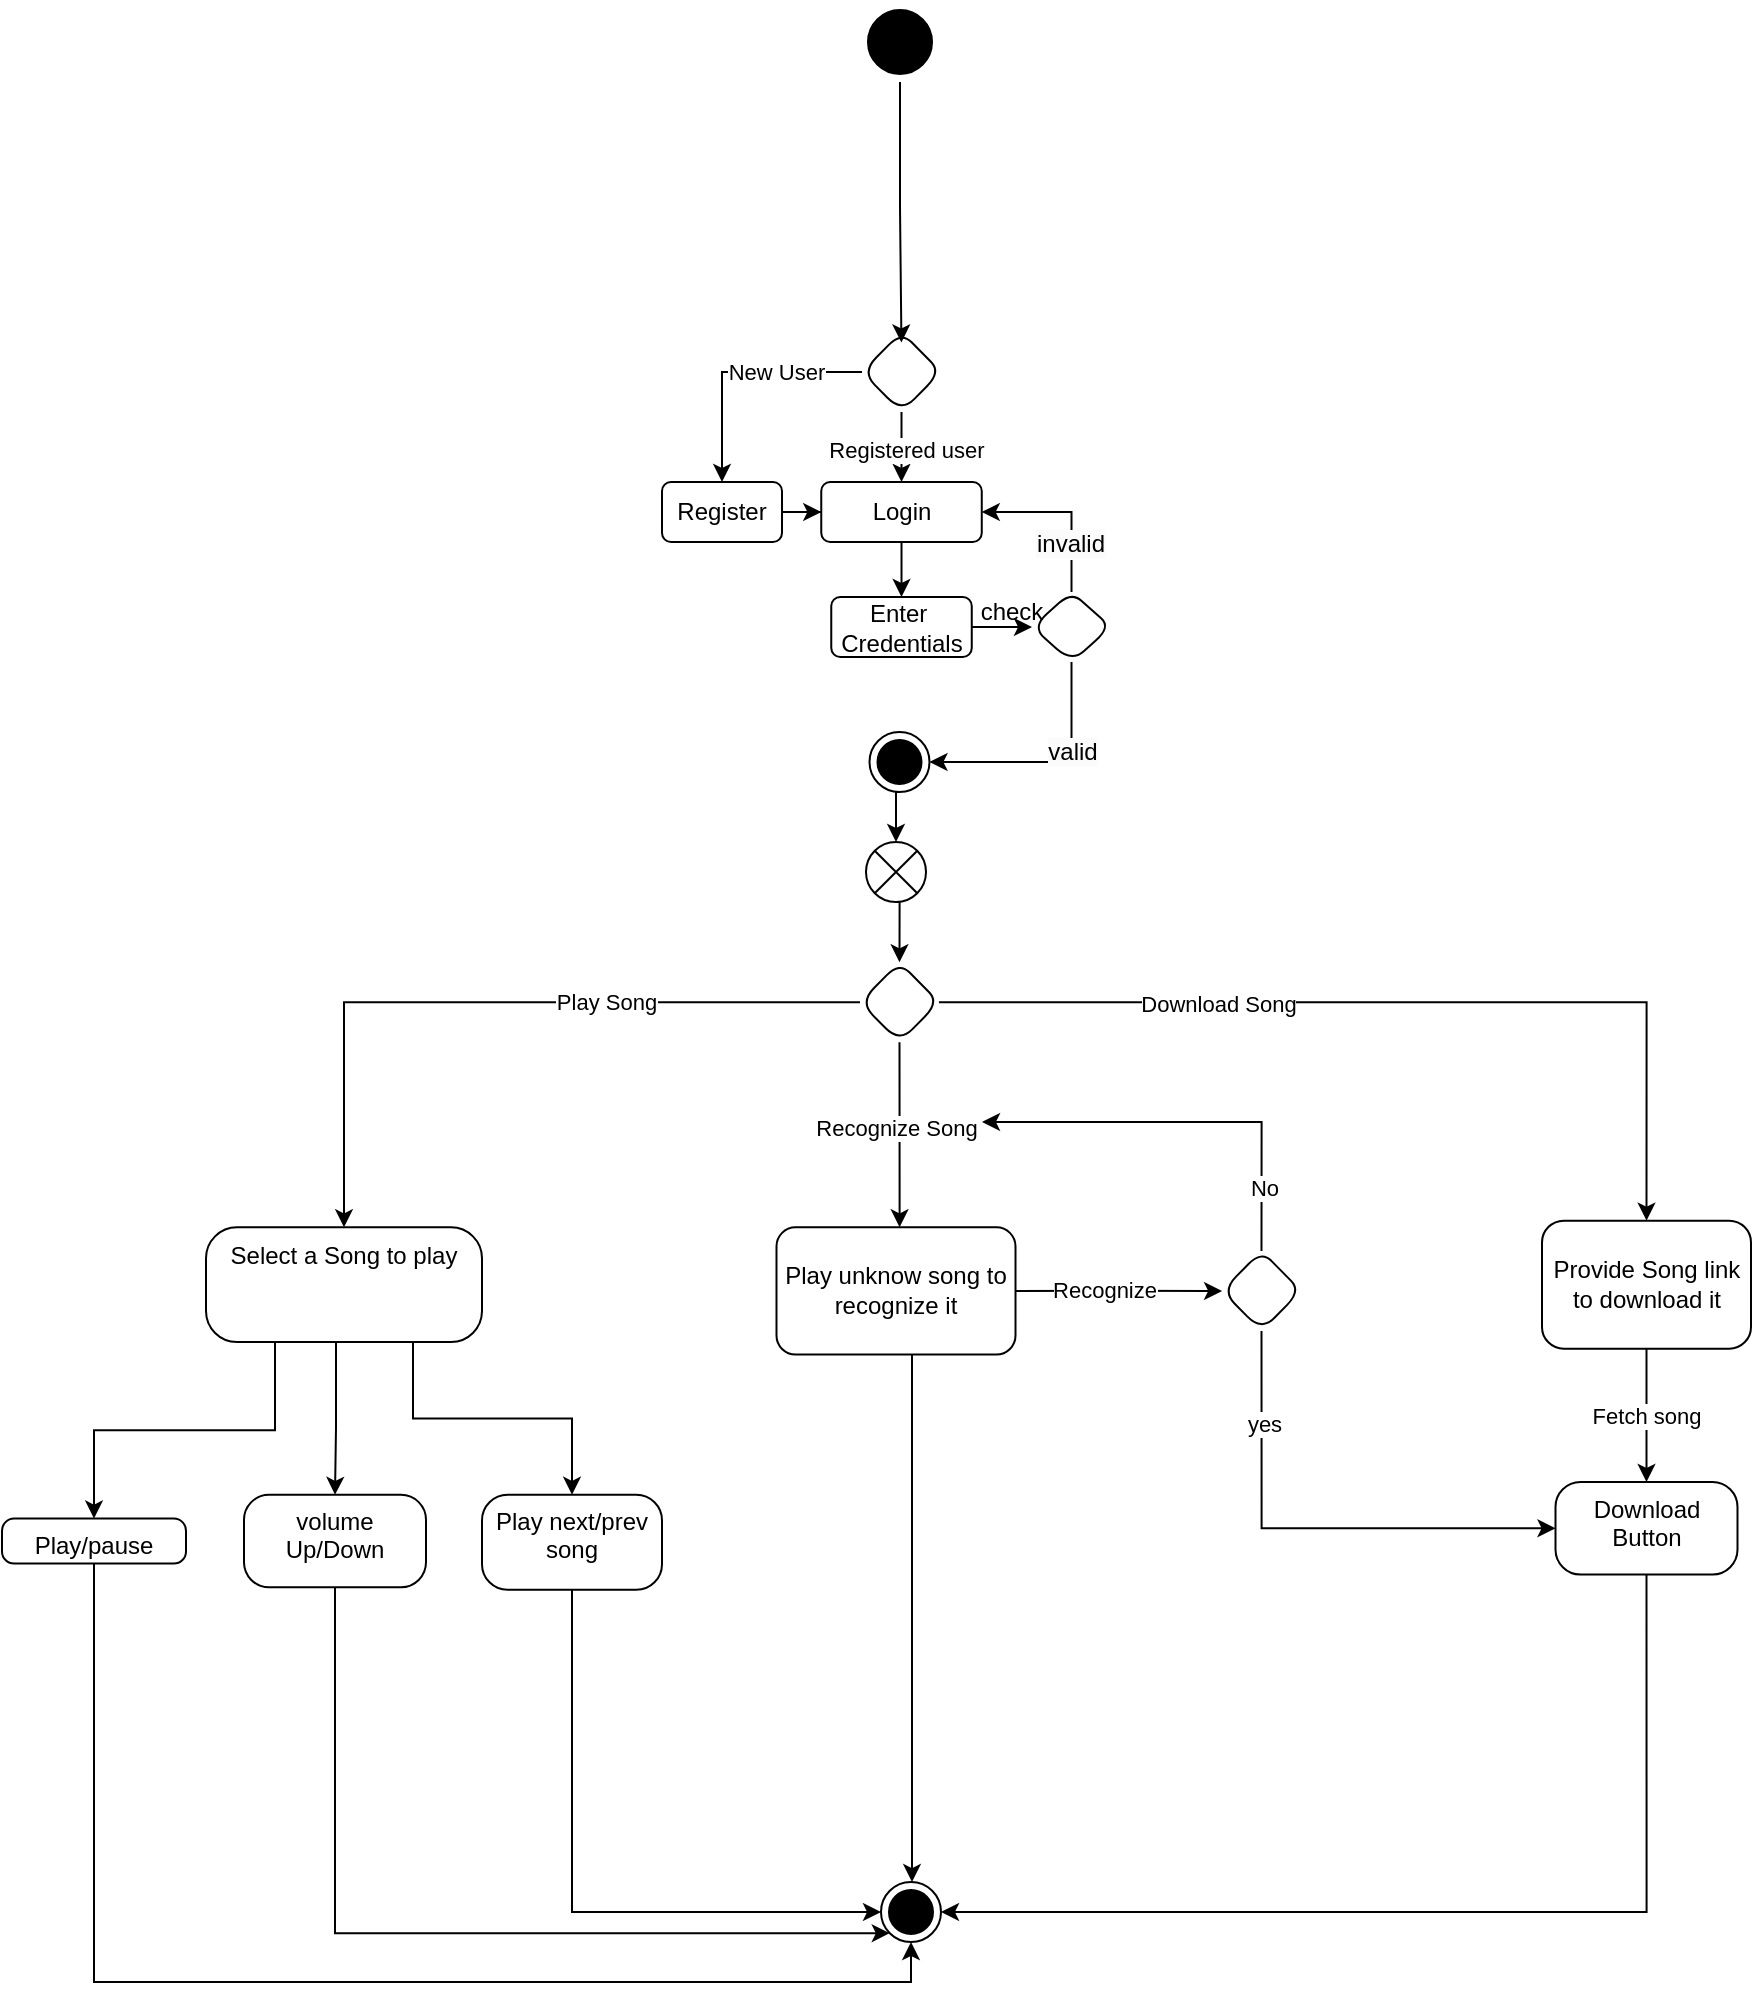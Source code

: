 <mxfile version="22.1.21" type="device">
  <diagram name="Page-1" id="V6mbv0PdjWj4sOIzdAwm">
    <mxGraphModel dx="1868" dy="1118" grid="0" gridSize="10" guides="1" tooltips="1" connect="1" arrows="1" fold="1" page="0" pageScale="1" pageWidth="827" pageHeight="1169" math="0" shadow="0">
      <root>
        <mxCell id="0" />
        <mxCell id="1" parent="0" />
        <mxCell id="DS5JqsqJxA0wxRA0O67M-10" value="" style="ellipse;html=1;shape=startState;fillColor=#000000;strokeColor=#000000;" parent="1" vertex="1">
          <mxGeometry x="399" y="130" width="40" height="40" as="geometry" />
        </mxCell>
        <mxCell id="DS5JqsqJxA0wxRA0O67M-20" value="" style="edgeStyle=orthogonalEdgeStyle;rounded=0;orthogonalLoop=1;jettySize=auto;html=1;" parent="1" source="DS5JqsqJxA0wxRA0O67M-15" target="DS5JqsqJxA0wxRA0O67M-18" edge="1">
          <mxGeometry relative="1" as="geometry" />
        </mxCell>
        <mxCell id="DS5JqsqJxA0wxRA0O67M-21" value="New User" style="edgeLabel;html=1;align=center;verticalAlign=middle;resizable=0;points=[];" parent="DS5JqsqJxA0wxRA0O67M-20" connectable="0" vertex="1">
          <mxGeometry x="-0.305" y="5" relative="1" as="geometry">
            <mxPoint y="-5" as="offset" />
          </mxGeometry>
        </mxCell>
        <mxCell id="DS5JqsqJxA0wxRA0O67M-23" value="" style="edgeStyle=orthogonalEdgeStyle;rounded=0;orthogonalLoop=1;jettySize=auto;html=1;" parent="1" source="DS5JqsqJxA0wxRA0O67M-15" target="DS5JqsqJxA0wxRA0O67M-22" edge="1">
          <mxGeometry relative="1" as="geometry" />
        </mxCell>
        <mxCell id="DS5JqsqJxA0wxRA0O67M-24" value="Registered user" style="edgeLabel;html=1;align=center;verticalAlign=middle;resizable=0;points=[];" parent="DS5JqsqJxA0wxRA0O67M-23" connectable="0" vertex="1">
          <mxGeometry x="-0.178" y="1" relative="1" as="geometry">
            <mxPoint x="1" as="offset" />
          </mxGeometry>
        </mxCell>
        <mxCell id="DS5JqsqJxA0wxRA0O67M-15" value="" style="rhombus;whiteSpace=wrap;html=1;rounded=1;direction=south;" parent="1" vertex="1">
          <mxGeometry x="400" y="295" width="39.5" height="40" as="geometry" />
        </mxCell>
        <mxCell id="DS5JqsqJxA0wxRA0O67M-28" value="" style="edgeStyle=orthogonalEdgeStyle;rounded=0;orthogonalLoop=1;jettySize=auto;html=1;" parent="1" source="DS5JqsqJxA0wxRA0O67M-18" target="DS5JqsqJxA0wxRA0O67M-22" edge="1">
          <mxGeometry relative="1" as="geometry" />
        </mxCell>
        <mxCell id="DS5JqsqJxA0wxRA0O67M-18" value="Register" style="rounded=1;whiteSpace=wrap;html=1;" parent="1" vertex="1">
          <mxGeometry x="300" y="370" width="60" height="30" as="geometry" />
        </mxCell>
        <mxCell id="DS5JqsqJxA0wxRA0O67M-30" style="edgeStyle=orthogonalEdgeStyle;rounded=0;orthogonalLoop=1;jettySize=auto;html=1;exitX=0.5;exitY=1;exitDx=0;exitDy=0;entryX=0.5;entryY=0;entryDx=0;entryDy=0;" parent="1" source="DS5JqsqJxA0wxRA0O67M-22" target="DS5JqsqJxA0wxRA0O67M-29" edge="1">
          <mxGeometry relative="1" as="geometry" />
        </mxCell>
        <mxCell id="DS5JqsqJxA0wxRA0O67M-22" value="Login" style="rounded=1;whiteSpace=wrap;html=1;" parent="1" vertex="1">
          <mxGeometry x="379.63" y="370" width="80.25" height="30" as="geometry" />
        </mxCell>
        <mxCell id="DS5JqsqJxA0wxRA0O67M-37" value="" style="edgeStyle=orthogonalEdgeStyle;rounded=0;orthogonalLoop=1;jettySize=auto;html=1;" parent="1" source="DS5JqsqJxA0wxRA0O67M-29" target="DS5JqsqJxA0wxRA0O67M-31" edge="1">
          <mxGeometry relative="1" as="geometry" />
        </mxCell>
        <mxCell id="DS5JqsqJxA0wxRA0O67M-29" value="Enter&amp;nbsp;&lt;div&gt;Credentials&lt;/div&gt;" style="rounded=1;whiteSpace=wrap;html=1;" parent="1" vertex="1">
          <mxGeometry x="384.63" y="427.5" width="70.25" height="30" as="geometry" />
        </mxCell>
        <mxCell id="DS5JqsqJxA0wxRA0O67M-39" value="" style="edgeStyle=orthogonalEdgeStyle;rounded=0;orthogonalLoop=1;jettySize=auto;html=1;" parent="1" source="DS5JqsqJxA0wxRA0O67M-31" target="DS5JqsqJxA0wxRA0O67M-38" edge="1">
          <mxGeometry relative="1" as="geometry">
            <Array as="points">
              <mxPoint x="505" y="510" />
            </Array>
          </mxGeometry>
        </mxCell>
        <mxCell id="R2lWPTxilDEeVcOw_J4q-102" value="&lt;span style=&quot;font-size: 12px; text-wrap: wrap; background-color: rgb(251, 251, 251);&quot;&gt;valid&lt;/span&gt;" style="edgeLabel;html=1;align=center;verticalAlign=middle;resizable=0;points=[];" parent="DS5JqsqJxA0wxRA0O67M-39" vertex="1" connectable="0">
          <mxGeometry x="-0.272" relative="1" as="geometry">
            <mxPoint y="1" as="offset" />
          </mxGeometry>
        </mxCell>
        <mxCell id="DS5JqsqJxA0wxRA0O67M-45" value="" style="edgeStyle=orthogonalEdgeStyle;rounded=0;orthogonalLoop=1;jettySize=auto;html=1;" parent="1" source="DS5JqsqJxA0wxRA0O67M-31" target="DS5JqsqJxA0wxRA0O67M-22" edge="1">
          <mxGeometry relative="1" as="geometry">
            <Array as="points">
              <mxPoint x="505" y="385" />
            </Array>
          </mxGeometry>
        </mxCell>
        <mxCell id="R2lWPTxilDEeVcOw_J4q-101" value="&lt;span style=&quot;font-size: 12px; text-wrap: wrap; background-color: rgb(251, 251, 251);&quot;&gt;invalid&lt;/span&gt;" style="edgeLabel;html=1;align=center;verticalAlign=middle;resizable=0;points=[];" parent="DS5JqsqJxA0wxRA0O67M-45" vertex="1" connectable="0">
          <mxGeometry x="-0.435" y="1" relative="1" as="geometry">
            <mxPoint as="offset" />
          </mxGeometry>
        </mxCell>
        <mxCell id="DS5JqsqJxA0wxRA0O67M-31" value="" style="rhombus;whiteSpace=wrap;html=1;rounded=1;direction=south;" parent="1" vertex="1">
          <mxGeometry x="485" y="425" width="39.5" height="35" as="geometry" />
        </mxCell>
        <mxCell id="R2lWPTxilDEeVcOw_J4q-104" style="edgeStyle=orthogonalEdgeStyle;rounded=0;orthogonalLoop=1;jettySize=auto;html=1;exitX=0.5;exitY=1;exitDx=0;exitDy=0;entryX=0.5;entryY=0;entryDx=0;entryDy=0;" parent="1" source="DS5JqsqJxA0wxRA0O67M-38" target="0kfkwXEwG3bY_1g2hIl--81" edge="1">
          <mxGeometry relative="1" as="geometry" />
        </mxCell>
        <mxCell id="DS5JqsqJxA0wxRA0O67M-38" value="" style="ellipse;html=1;shape=endState;fillColor=#000000;strokeColor=#000000;" parent="1" vertex="1">
          <mxGeometry x="403.75" y="495" width="30" height="30" as="geometry" />
        </mxCell>
        <mxCell id="DS5JqsqJxA0wxRA0O67M-47" value="check" style="text;html=1;align=center;verticalAlign=middle;whiteSpace=wrap;rounded=0;rotation=0;" parent="1" vertex="1">
          <mxGeometry x="459.63" y="425" width="30.12" height="20" as="geometry" />
        </mxCell>
        <mxCell id="DS5JqsqJxA0wxRA0O67M-101" value="" style="edgeStyle=orthogonalEdgeStyle;rounded=0;orthogonalLoop=1;jettySize=auto;html=1;" parent="1" source="DS5JqsqJxA0wxRA0O67M-50" target="DS5JqsqJxA0wxRA0O67M-90" edge="1">
          <mxGeometry relative="1" as="geometry">
            <Array as="points">
              <mxPoint x="425" y="1010" />
              <mxPoint x="425" y="1010" />
            </Array>
          </mxGeometry>
        </mxCell>
        <mxCell id="R2lWPTxilDEeVcOw_J4q-21" style="edgeStyle=orthogonalEdgeStyle;rounded=0;orthogonalLoop=1;jettySize=auto;html=1;exitX=1;exitY=0.5;exitDx=0;exitDy=0;entryX=0;entryY=0.5;entryDx=0;entryDy=0;" parent="1" source="R2lWPTxilDEeVcOw_J4q-22" target="R2lWPTxilDEeVcOw_J4q-20" edge="1">
          <mxGeometry relative="1" as="geometry">
            <Array as="points">
              <mxPoint x="600" y="893" />
            </Array>
          </mxGeometry>
        </mxCell>
        <mxCell id="R2lWPTxilDEeVcOw_J4q-25" value="yes" style="edgeLabel;html=1;align=center;verticalAlign=middle;resizable=0;points=[];" parent="R2lWPTxilDEeVcOw_J4q-21" vertex="1" connectable="0">
          <mxGeometry x="-0.624" y="1" relative="1" as="geometry">
            <mxPoint as="offset" />
          </mxGeometry>
        </mxCell>
        <mxCell id="R2lWPTxilDEeVcOw_J4q-26" style="edgeStyle=orthogonalEdgeStyle;rounded=0;orthogonalLoop=1;jettySize=auto;html=1;exitX=1;exitY=0.5;exitDx=0;exitDy=0;" parent="1" source="DS5JqsqJxA0wxRA0O67M-50" target="R2lWPTxilDEeVcOw_J4q-22" edge="1">
          <mxGeometry relative="1" as="geometry" />
        </mxCell>
        <mxCell id="R2lWPTxilDEeVcOw_J4q-27" value="Recognize" style="edgeLabel;html=1;align=center;verticalAlign=middle;resizable=0;points=[];" parent="R2lWPTxilDEeVcOw_J4q-26" vertex="1" connectable="0">
          <mxGeometry x="-0.15" y="1" relative="1" as="geometry">
            <mxPoint as="offset" />
          </mxGeometry>
        </mxCell>
        <mxCell id="DS5JqsqJxA0wxRA0O67M-50" value="Play unknow song to recognize it" style="rounded=1;whiteSpace=wrap;html=1;" parent="1" vertex="1">
          <mxGeometry x="357.25" y="742.64" width="119.5" height="63.62" as="geometry" />
        </mxCell>
        <mxCell id="DS5JqsqJxA0wxRA0O67M-100" value="" style="edgeStyle=orthogonalEdgeStyle;rounded=0;orthogonalLoop=1;jettySize=auto;html=1;entryX=0.5;entryY=0;entryDx=0;entryDy=0;" parent="1" source="DS5JqsqJxA0wxRA0O67M-55" target="DS5JqsqJxA0wxRA0O67M-64" edge="1">
          <mxGeometry relative="1" as="geometry">
            <mxPoint x="137" y="832.64" as="targetPoint" />
            <Array as="points">
              <mxPoint x="137" y="842.64" />
              <mxPoint x="137" y="842.64" />
            </Array>
          </mxGeometry>
        </mxCell>
        <mxCell id="R2lWPTxilDEeVcOw_J4q-13" style="edgeStyle=orthogonalEdgeStyle;rounded=0;orthogonalLoop=1;jettySize=auto;html=1;exitX=0.25;exitY=1;exitDx=0;exitDy=0;entryX=0.5;entryY=0;entryDx=0;entryDy=0;" parent="1" source="DS5JqsqJxA0wxRA0O67M-55" target="R2lWPTxilDEeVcOw_J4q-15" edge="1">
          <mxGeometry relative="1" as="geometry">
            <mxPoint x="22" y="822.64" as="targetPoint" />
          </mxGeometry>
        </mxCell>
        <mxCell id="R2lWPTxilDEeVcOw_J4q-14" style="edgeStyle=orthogonalEdgeStyle;rounded=0;orthogonalLoop=1;jettySize=auto;html=1;exitX=0.75;exitY=1;exitDx=0;exitDy=0;entryX=0.5;entryY=0;entryDx=0;entryDy=0;" parent="1" source="DS5JqsqJxA0wxRA0O67M-55" target="R2lWPTxilDEeVcOw_J4q-16" edge="1">
          <mxGeometry relative="1" as="geometry">
            <mxPoint x="242.0" y="812.64" as="targetPoint" />
          </mxGeometry>
        </mxCell>
        <mxCell id="DS5JqsqJxA0wxRA0O67M-55" value="Select a Song to play" style="whiteSpace=wrap;html=1;verticalAlign=top;rounded=1;arcSize=27;dashed=0;" parent="1" vertex="1">
          <mxGeometry x="72" y="742.64" width="138" height="57.36" as="geometry" />
        </mxCell>
        <mxCell id="R2lWPTxilDEeVcOw_J4q-36" style="edgeStyle=orthogonalEdgeStyle;rounded=0;orthogonalLoop=1;jettySize=auto;html=1;exitX=0.5;exitY=1;exitDx=0;exitDy=0;entryX=0;entryY=1;entryDx=0;entryDy=0;" parent="1" source="DS5JqsqJxA0wxRA0O67M-64" target="DS5JqsqJxA0wxRA0O67M-90" edge="1">
          <mxGeometry relative="1" as="geometry">
            <Array as="points">
              <mxPoint x="137" y="1096" />
            </Array>
          </mxGeometry>
        </mxCell>
        <mxCell id="DS5JqsqJxA0wxRA0O67M-64" value="volume Up/Down" style="whiteSpace=wrap;html=1;verticalAlign=top;rounded=1;arcSize=27;dashed=0;" parent="1" vertex="1">
          <mxGeometry x="91" y="876.39" width="91" height="46.25" as="geometry" />
        </mxCell>
        <mxCell id="DS5JqsqJxA0wxRA0O67M-90" value="" style="ellipse;html=1;shape=endState;fillColor=#000000;strokeColor=#000000;" parent="1" vertex="1">
          <mxGeometry x="409.5" y="1070" width="30" height="30" as="geometry" />
        </mxCell>
        <mxCell id="R2lWPTxilDEeVcOw_J4q-32" style="edgeStyle=orthogonalEdgeStyle;rounded=0;orthogonalLoop=1;jettySize=auto;html=1;exitX=0.5;exitY=1;exitDx=0;exitDy=0;" parent="1" source="DS5JqsqJxA0wxRA0O67M-103" target="R2lWPTxilDEeVcOw_J4q-20" edge="1">
          <mxGeometry relative="1" as="geometry" />
        </mxCell>
        <mxCell id="R2lWPTxilDEeVcOw_J4q-33" value="Fetch song" style="edgeLabel;html=1;align=center;verticalAlign=middle;resizable=0;points=[];" parent="R2lWPTxilDEeVcOw_J4q-32" vertex="1" connectable="0">
          <mxGeometry x="0.011" y="-1" relative="1" as="geometry">
            <mxPoint as="offset" />
          </mxGeometry>
        </mxCell>
        <mxCell id="DS5JqsqJxA0wxRA0O67M-103" value="Provide Song link to download it" style="rounded=1;whiteSpace=wrap;html=1;arcSize=17;" parent="1" vertex="1">
          <mxGeometry x="740" y="739.32" width="104.5" height="64" as="geometry" />
        </mxCell>
        <mxCell id="0kfkwXEwG3bY_1g2hIl--59" style="edgeStyle=orthogonalEdgeStyle;rounded=0;orthogonalLoop=1;jettySize=auto;html=1;exitX=0;exitY=0.5;exitDx=0;exitDy=0;entryX=0;entryY=0.5;entryDx=0;entryDy=0;" parent="1" edge="1">
          <mxGeometry relative="1" as="geometry">
            <Array as="points">
              <mxPoint x="625" y="790" />
              <mxPoint x="625" y="455" />
            </Array>
            <mxPoint x="665.0" y="455" as="targetPoint" />
          </mxGeometry>
        </mxCell>
        <mxCell id="0kfkwXEwG3bY_1g2hIl--78" style="edgeStyle=orthogonalEdgeStyle;rounded=0;orthogonalLoop=1;jettySize=auto;html=1;exitX=1;exitY=0.5;exitDx=0;exitDy=0;" parent="1" source="0kfkwXEwG3bY_1g2hIl--77" target="DS5JqsqJxA0wxRA0O67M-50" edge="1">
          <mxGeometry relative="1" as="geometry">
            <Array as="points">
              <mxPoint x="419" y="720" />
              <mxPoint x="419" y="720" />
            </Array>
          </mxGeometry>
        </mxCell>
        <mxCell id="R2lWPTxilDEeVcOw_J4q-10" value="Recognize Song" style="edgeLabel;html=1;align=center;verticalAlign=middle;resizable=0;points=[];" parent="0kfkwXEwG3bY_1g2hIl--78" vertex="1" connectable="0">
          <mxGeometry x="-0.497" relative="1" as="geometry">
            <mxPoint x="-2" y="19" as="offset" />
          </mxGeometry>
        </mxCell>
        <mxCell id="0kfkwXEwG3bY_1g2hIl--79" style="edgeStyle=orthogonalEdgeStyle;rounded=0;orthogonalLoop=1;jettySize=auto;html=1;exitX=0.5;exitY=1;exitDx=0;exitDy=0;entryX=0.5;entryY=0;entryDx=0;entryDy=0;" parent="1" source="0kfkwXEwG3bY_1g2hIl--77" target="DS5JqsqJxA0wxRA0O67M-55" edge="1">
          <mxGeometry relative="1" as="geometry">
            <Array as="points">
              <mxPoint x="141" y="630" />
            </Array>
          </mxGeometry>
        </mxCell>
        <mxCell id="R2lWPTxilDEeVcOw_J4q-8" value="Play Song" style="edgeLabel;html=1;align=center;verticalAlign=middle;resizable=0;points=[];" parent="0kfkwXEwG3bY_1g2hIl--79" vertex="1" connectable="0">
          <mxGeometry x="-0.314" relative="1" as="geometry">
            <mxPoint as="offset" />
          </mxGeometry>
        </mxCell>
        <mxCell id="0kfkwXEwG3bY_1g2hIl--80" style="edgeStyle=orthogonalEdgeStyle;rounded=0;orthogonalLoop=1;jettySize=auto;html=1;entryX=0.5;entryY=0;entryDx=0;entryDy=0;" parent="1" source="0kfkwXEwG3bY_1g2hIl--77" target="DS5JqsqJxA0wxRA0O67M-103" edge="1">
          <mxGeometry relative="1" as="geometry">
            <mxPoint x="339.495" y="593.5" as="sourcePoint" />
            <mxPoint x="514.25" y="619.5" as="targetPoint" />
          </mxGeometry>
        </mxCell>
        <mxCell id="R2lWPTxilDEeVcOw_J4q-9" value="Download Song" style="edgeLabel;html=1;align=center;verticalAlign=middle;resizable=0;points=[];" parent="0kfkwXEwG3bY_1g2hIl--80" vertex="1" connectable="0">
          <mxGeometry x="-0.398" y="-1" relative="1" as="geometry">
            <mxPoint as="offset" />
          </mxGeometry>
        </mxCell>
        <mxCell id="0kfkwXEwG3bY_1g2hIl--77" value="" style="rhombus;whiteSpace=wrap;html=1;rounded=1;direction=south;" parent="1" vertex="1">
          <mxGeometry x="399" y="610.14" width="39.5" height="40" as="geometry" />
        </mxCell>
        <mxCell id="0kfkwXEwG3bY_1g2hIl--83" style="edgeStyle=orthogonalEdgeStyle;rounded=0;orthogonalLoop=1;jettySize=auto;html=1;exitX=0.5;exitY=1;exitDx=0;exitDy=0;entryX=0;entryY=0.5;entryDx=0;entryDy=0;" parent="1" source="0kfkwXEwG3bY_1g2hIl--81" target="0kfkwXEwG3bY_1g2hIl--77" edge="1">
          <mxGeometry relative="1" as="geometry" />
        </mxCell>
        <mxCell id="0kfkwXEwG3bY_1g2hIl--81" value="" style="shape=sumEllipse;perimeter=ellipsePerimeter;html=1;backgroundOutline=1;" parent="1" vertex="1">
          <mxGeometry x="402" y="550" width="30" height="30" as="geometry" />
        </mxCell>
        <mxCell id="R2lWPTxilDEeVcOw_J4q-35" style="edgeStyle=orthogonalEdgeStyle;rounded=0;orthogonalLoop=1;jettySize=auto;html=1;exitX=0.5;exitY=1;exitDx=0;exitDy=0;entryX=0.5;entryY=1;entryDx=0;entryDy=0;" parent="1" source="R2lWPTxilDEeVcOw_J4q-15" target="DS5JqsqJxA0wxRA0O67M-90" edge="1">
          <mxGeometry relative="1" as="geometry" />
        </mxCell>
        <mxCell id="R2lWPTxilDEeVcOw_J4q-15" value="Play/pause" style="whiteSpace=wrap;html=1;verticalAlign=top;rounded=1;arcSize=27;dashed=0;" parent="1" vertex="1">
          <mxGeometry x="-30" y="888.27" width="92" height="22.5" as="geometry" />
        </mxCell>
        <mxCell id="R2lWPTxilDEeVcOw_J4q-37" style="edgeStyle=orthogonalEdgeStyle;rounded=0;orthogonalLoop=1;jettySize=auto;html=1;exitX=0.5;exitY=1;exitDx=0;exitDy=0;entryX=0;entryY=0.5;entryDx=0;entryDy=0;" parent="1" source="R2lWPTxilDEeVcOw_J4q-16" target="DS5JqsqJxA0wxRA0O67M-90" edge="1">
          <mxGeometry relative="1" as="geometry">
            <mxPoint x="620.0" y="1000" as="targetPoint" />
            <Array as="points">
              <mxPoint x="255" y="1085" />
            </Array>
          </mxGeometry>
        </mxCell>
        <mxCell id="R2lWPTxilDEeVcOw_J4q-16" value="Play next/prev song" style="whiteSpace=wrap;html=1;verticalAlign=top;rounded=1;arcSize=27;dashed=0;" parent="1" vertex="1">
          <mxGeometry x="210" y="876.39" width="90" height="47.5" as="geometry" />
        </mxCell>
        <mxCell id="R2lWPTxilDEeVcOw_J4q-34" style="edgeStyle=orthogonalEdgeStyle;rounded=0;orthogonalLoop=1;jettySize=auto;html=1;exitX=0.5;exitY=1;exitDx=0;exitDy=0;entryX=1;entryY=0.5;entryDx=0;entryDy=0;" parent="1" source="R2lWPTxilDEeVcOw_J4q-20" target="DS5JqsqJxA0wxRA0O67M-90" edge="1">
          <mxGeometry relative="1" as="geometry" />
        </mxCell>
        <mxCell id="R2lWPTxilDEeVcOw_J4q-20" value="Download Button" style="whiteSpace=wrap;html=1;verticalAlign=top;rounded=1;arcSize=27;dashed=0;" parent="1" vertex="1">
          <mxGeometry x="746.75" y="870" width="91" height="46.25" as="geometry" />
        </mxCell>
        <mxCell id="R2lWPTxilDEeVcOw_J4q-28" style="edgeStyle=orthogonalEdgeStyle;rounded=0;orthogonalLoop=1;jettySize=auto;html=1;exitX=0;exitY=0.5;exitDx=0;exitDy=0;" parent="1" source="R2lWPTxilDEeVcOw_J4q-22" edge="1">
          <mxGeometry relative="1" as="geometry">
            <mxPoint x="460" y="690" as="targetPoint" />
            <Array as="points">
              <mxPoint x="600" y="690" />
            </Array>
          </mxGeometry>
        </mxCell>
        <mxCell id="R2lWPTxilDEeVcOw_J4q-30" value="No" style="edgeLabel;html=1;align=center;verticalAlign=middle;resizable=0;points=[];" parent="R2lWPTxilDEeVcOw_J4q-28" vertex="1" connectable="0">
          <mxGeometry x="-0.688" y="-1" relative="1" as="geometry">
            <mxPoint as="offset" />
          </mxGeometry>
        </mxCell>
        <mxCell id="R2lWPTxilDEeVcOw_J4q-22" value="" style="rhombus;whiteSpace=wrap;html=1;rounded=1;direction=south;" parent="1" vertex="1">
          <mxGeometry x="580" y="754.45" width="39.5" height="40" as="geometry" />
        </mxCell>
        <mxCell id="R2lWPTxilDEeVcOw_J4q-100" style="edgeStyle=orthogonalEdgeStyle;rounded=0;orthogonalLoop=1;jettySize=auto;html=1;exitX=0.5;exitY=1;exitDx=0;exitDy=0;entryX=0.131;entryY=0.501;entryDx=0;entryDy=0;entryPerimeter=0;" parent="1" source="DS5JqsqJxA0wxRA0O67M-10" target="DS5JqsqJxA0wxRA0O67M-15" edge="1">
          <mxGeometry relative="1" as="geometry" />
        </mxCell>
      </root>
    </mxGraphModel>
  </diagram>
</mxfile>
